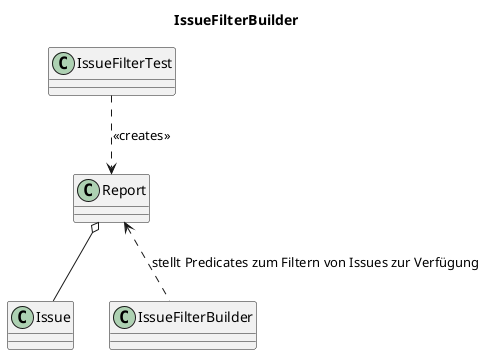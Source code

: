 @startuml
title IssueFilterBuilder

Report o-- Issue
IssueFilterTest ..> Report : <<creates>>
Report <..  IssueFilterBuilder : stellt Predicates zum Filtern von Issues zur Verfügung


@enduml